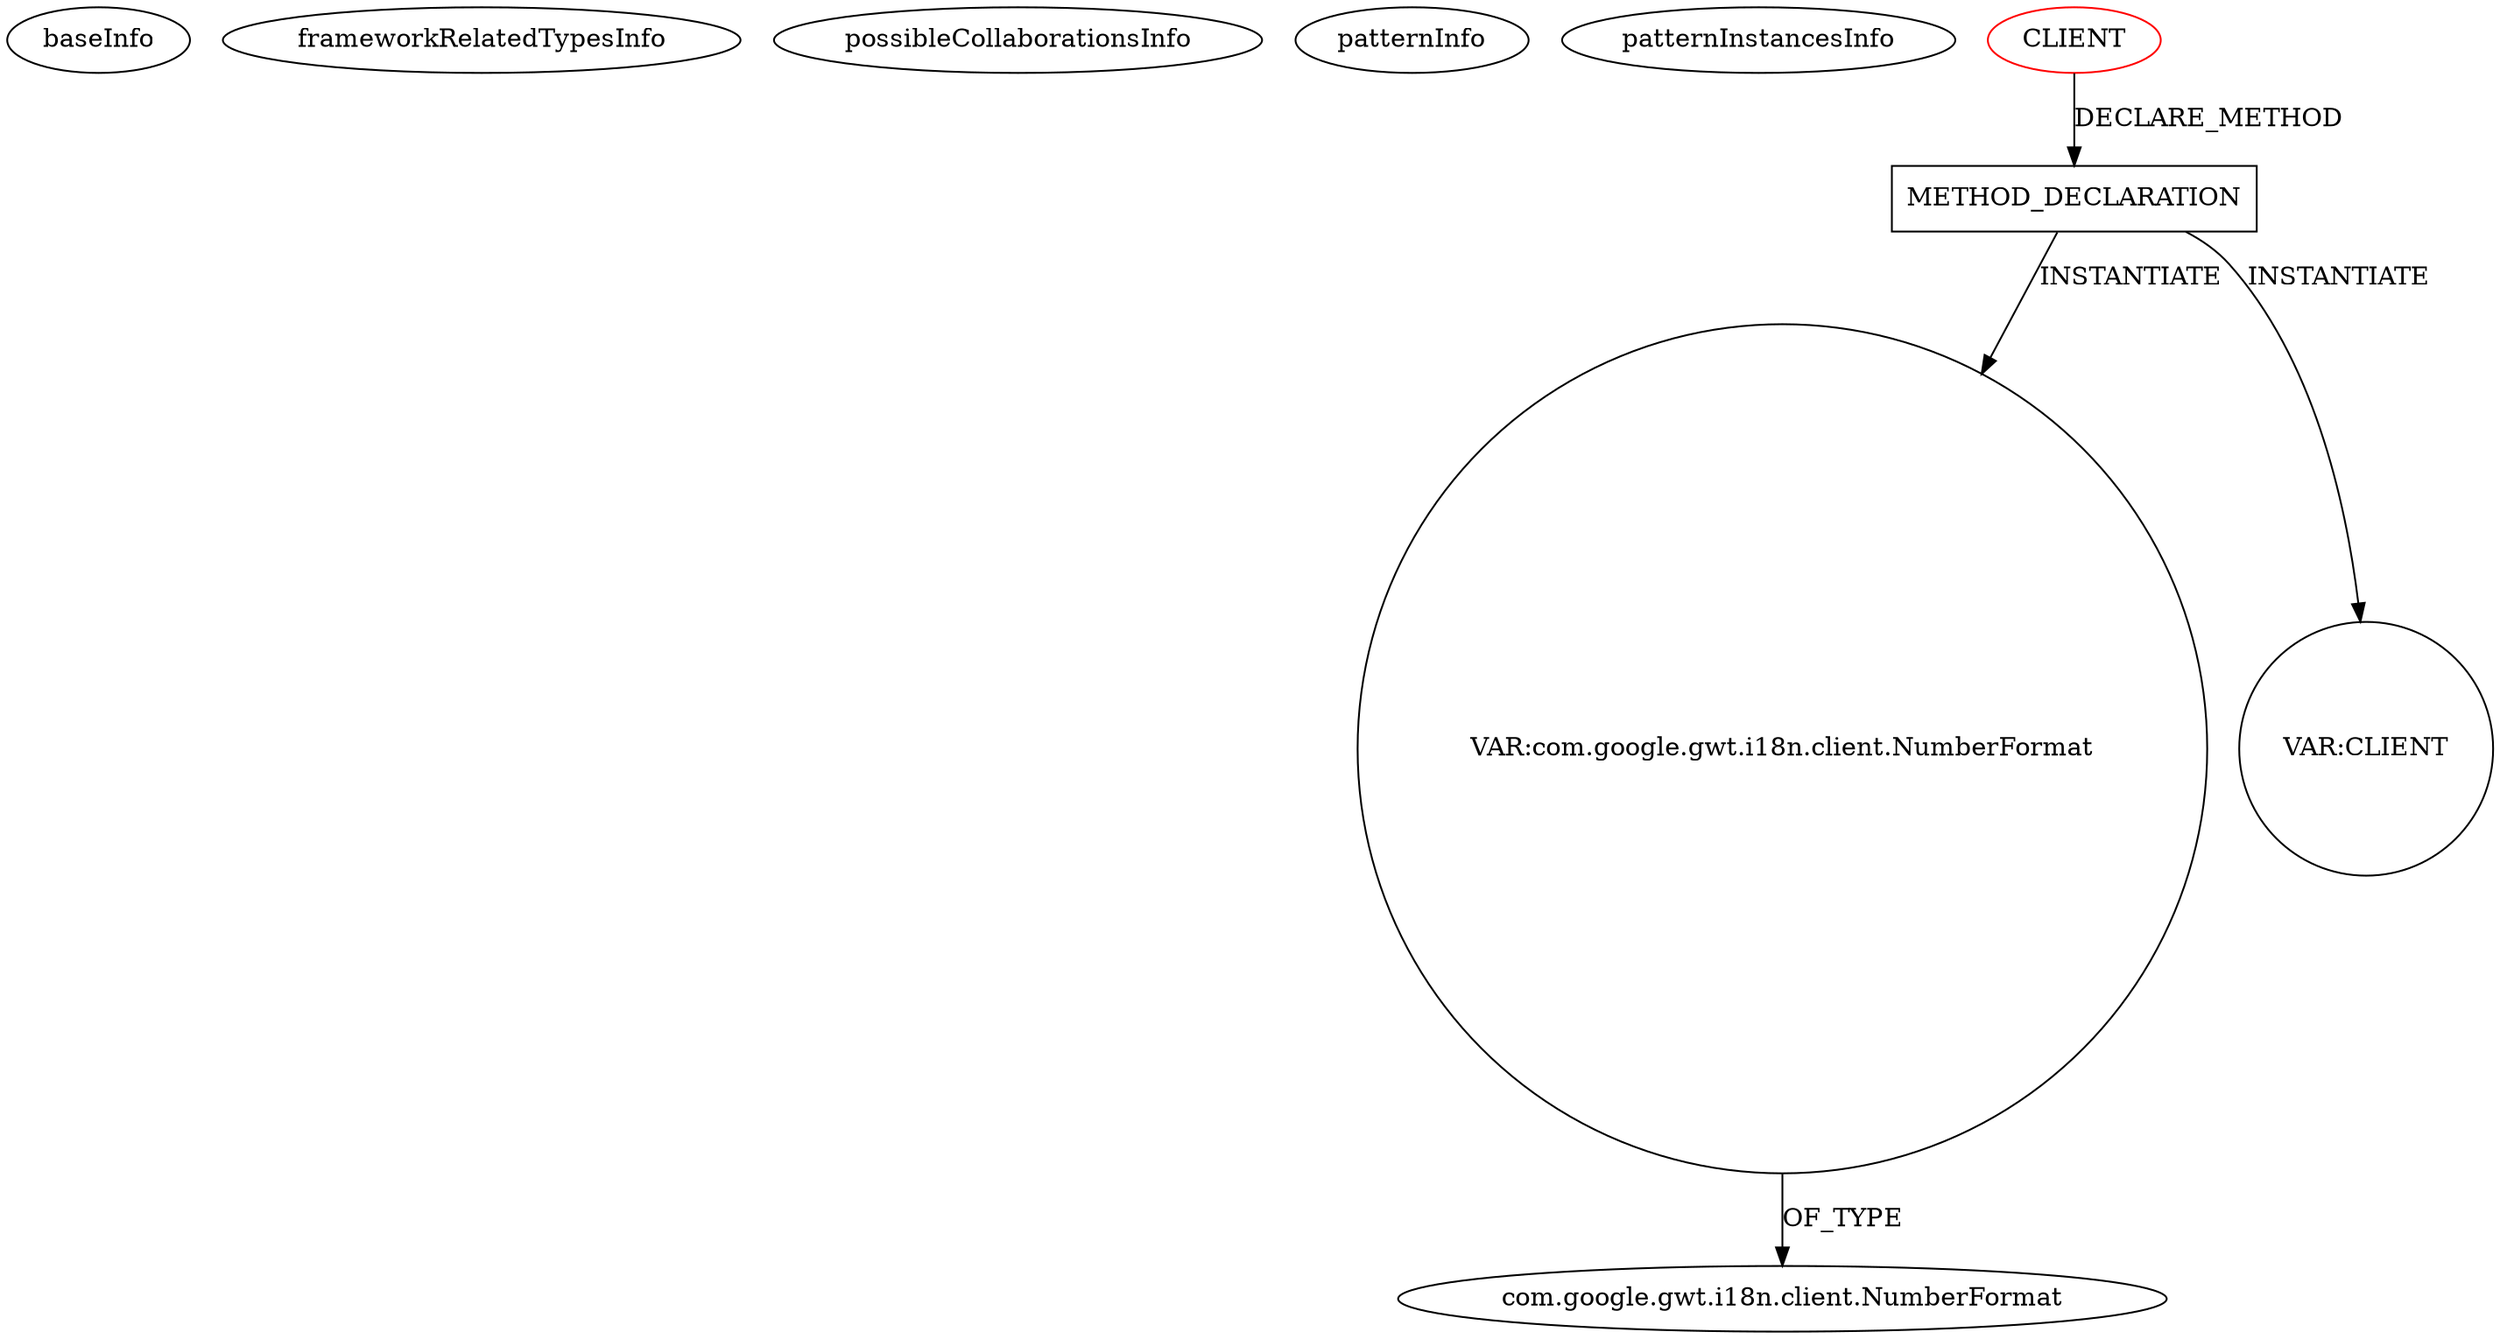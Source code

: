 digraph {
baseInfo[graphId=1487,category="pattern",isAnonymous=false,possibleRelation=false]
frameworkRelatedTypesInfo[]
possibleCollaborationsInfo[]
patternInfo[frequency=2.0,patternRootClient=0]
patternInstancesInfo[0="WSDOT-WSDOT-Search-GWT~/WSDOT-WSDOT-Search-GWT/WSDOT-Search-GWT-master/src/gov/wa/wsdot/search/client/SearchWidget.java~SearchWidget~449",1="daonb-obudget~/daonb-obudget/obudget-master/src/client/src/org/obudget/client/Application.java~Application~1154"]
282[label="com.google.gwt.i18n.client.NumberFormat",vertexType="FRAMEWORK_CLASS_TYPE",isFrameworkType=false]
391[label="VAR:com.google.gwt.i18n.client.NumberFormat",vertexType="VARIABLE_EXPRESION",isFrameworkType=false,shape=circle]
196[label="METHOD_DECLARATION",vertexType="CLIENT_METHOD_DECLARATION",isFrameworkType=false,shape=box]
0[label="CLIENT",vertexType="ROOT_CLIENT_CLASS_DECLARATION",isFrameworkType=false,color=red]
340[label="VAR:CLIENT",vertexType="VARIABLE_EXPRESION",isFrameworkType=false,shape=circle]
0->196[label="DECLARE_METHOD"]
391->282[label="OF_TYPE"]
196->391[label="INSTANTIATE"]
196->340[label="INSTANTIATE"]
}
